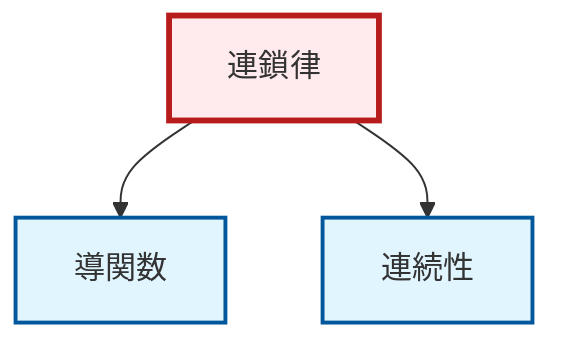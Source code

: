 graph TD
    classDef definition fill:#e1f5fe,stroke:#01579b,stroke-width:2px
    classDef theorem fill:#f3e5f5,stroke:#4a148c,stroke-width:2px
    classDef axiom fill:#fff3e0,stroke:#e65100,stroke-width:2px
    classDef example fill:#e8f5e9,stroke:#1b5e20,stroke-width:2px
    classDef current fill:#ffebee,stroke:#b71c1c,stroke-width:3px
    thm-chain-rule["連鎖律"]:::theorem
    def-derivative["導関数"]:::definition
    def-continuity["連続性"]:::definition
    thm-chain-rule --> def-derivative
    thm-chain-rule --> def-continuity
    class thm-chain-rule current